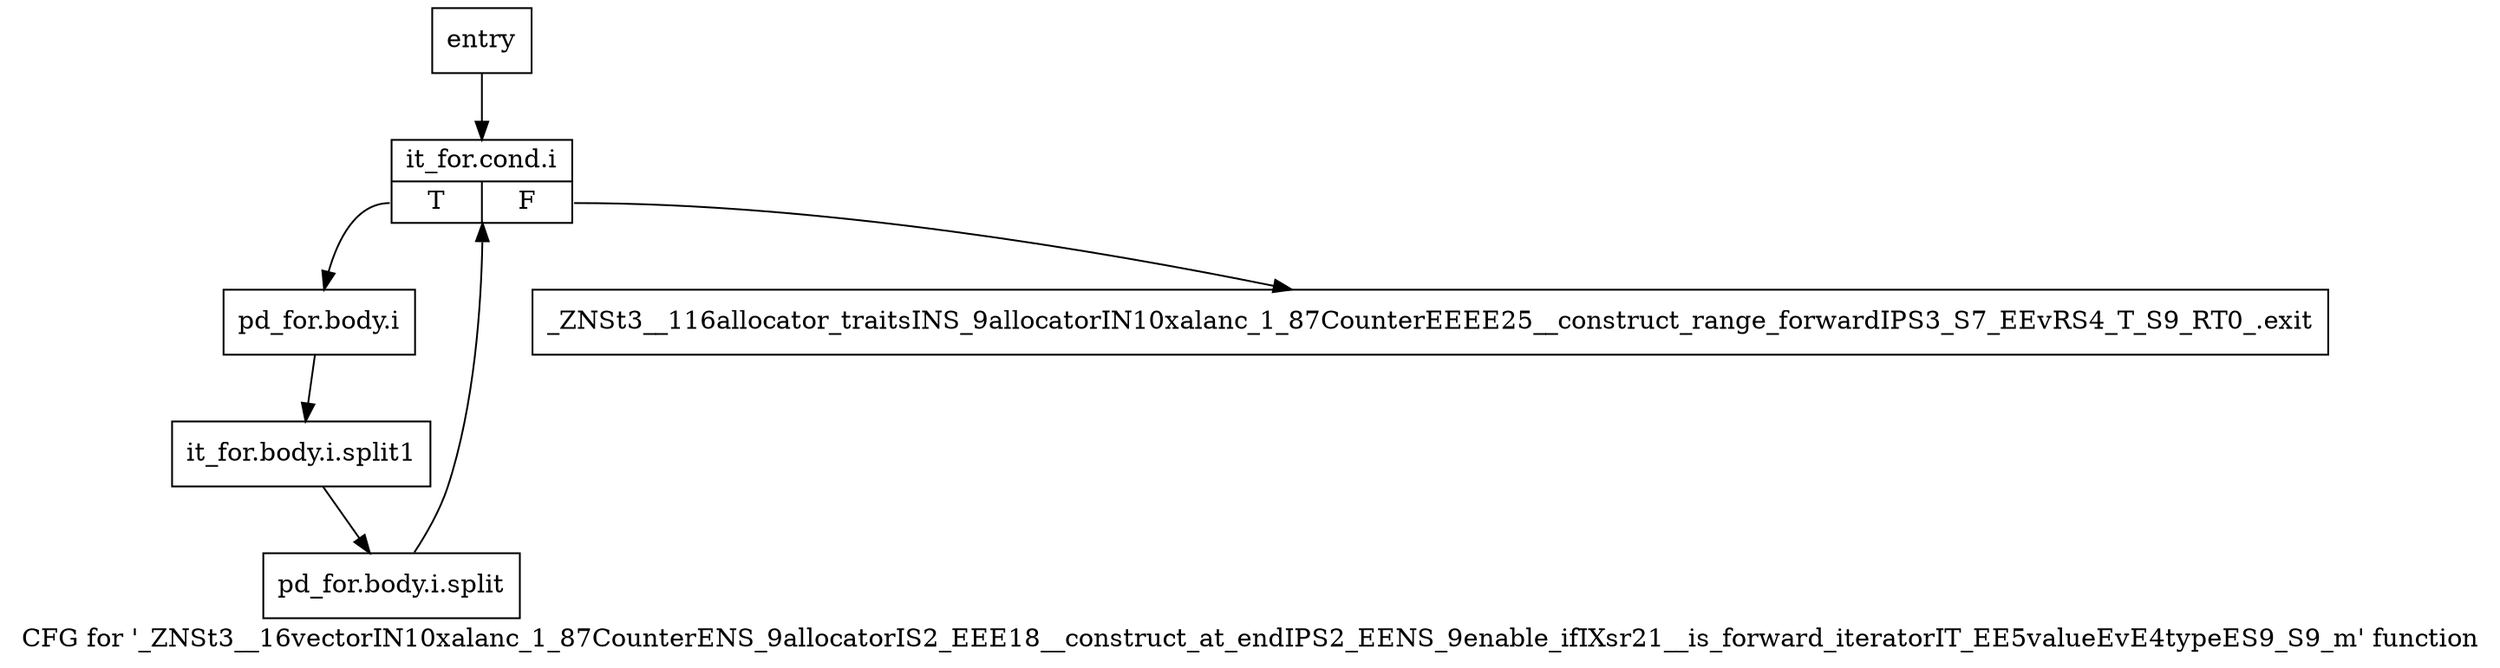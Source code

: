 digraph "CFG for '_ZNSt3__16vectorIN10xalanc_1_87CounterENS_9allocatorIS2_EEE18__construct_at_endIPS2_EENS_9enable_ifIXsr21__is_forward_iteratorIT_EE5valueEvE4typeES9_S9_m' function" {
	label="CFG for '_ZNSt3__16vectorIN10xalanc_1_87CounterENS_9allocatorIS2_EEE18__construct_at_endIPS2_EENS_9enable_ifIXsr21__is_forward_iteratorIT_EE5valueEvE4typeES9_S9_m' function";

	Node0x7f855e0 [shape=record,label="{entry}"];
	Node0x7f855e0 -> Node0x7f85630;
	Node0x7f85630 [shape=record,label="{it_for.cond.i|{<s0>T|<s1>F}}"];
	Node0x7f85630:s0 -> Node0x7f85680;
	Node0x7f85630:s1 -> Node0x7f856d0;
	Node0x7f85680 [shape=record,label="{pd_for.body.i}"];
	Node0x7f85680 -> Node0xc4ede70;
	Node0xc4ede70 [shape=record,label="{it_for.body.i.split1}"];
	Node0xc4ede70 -> Node0xc4e9bd0;
	Node0xc4e9bd0 [shape=record,label="{pd_for.body.i.split}"];
	Node0xc4e9bd0 -> Node0x7f85630;
	Node0x7f856d0 [shape=record,label="{_ZNSt3__116allocator_traitsINS_9allocatorIN10xalanc_1_87CounterEEEE25__construct_range_forwardIPS3_S7_EEvRS4_T_S9_RT0_.exit}"];
}
